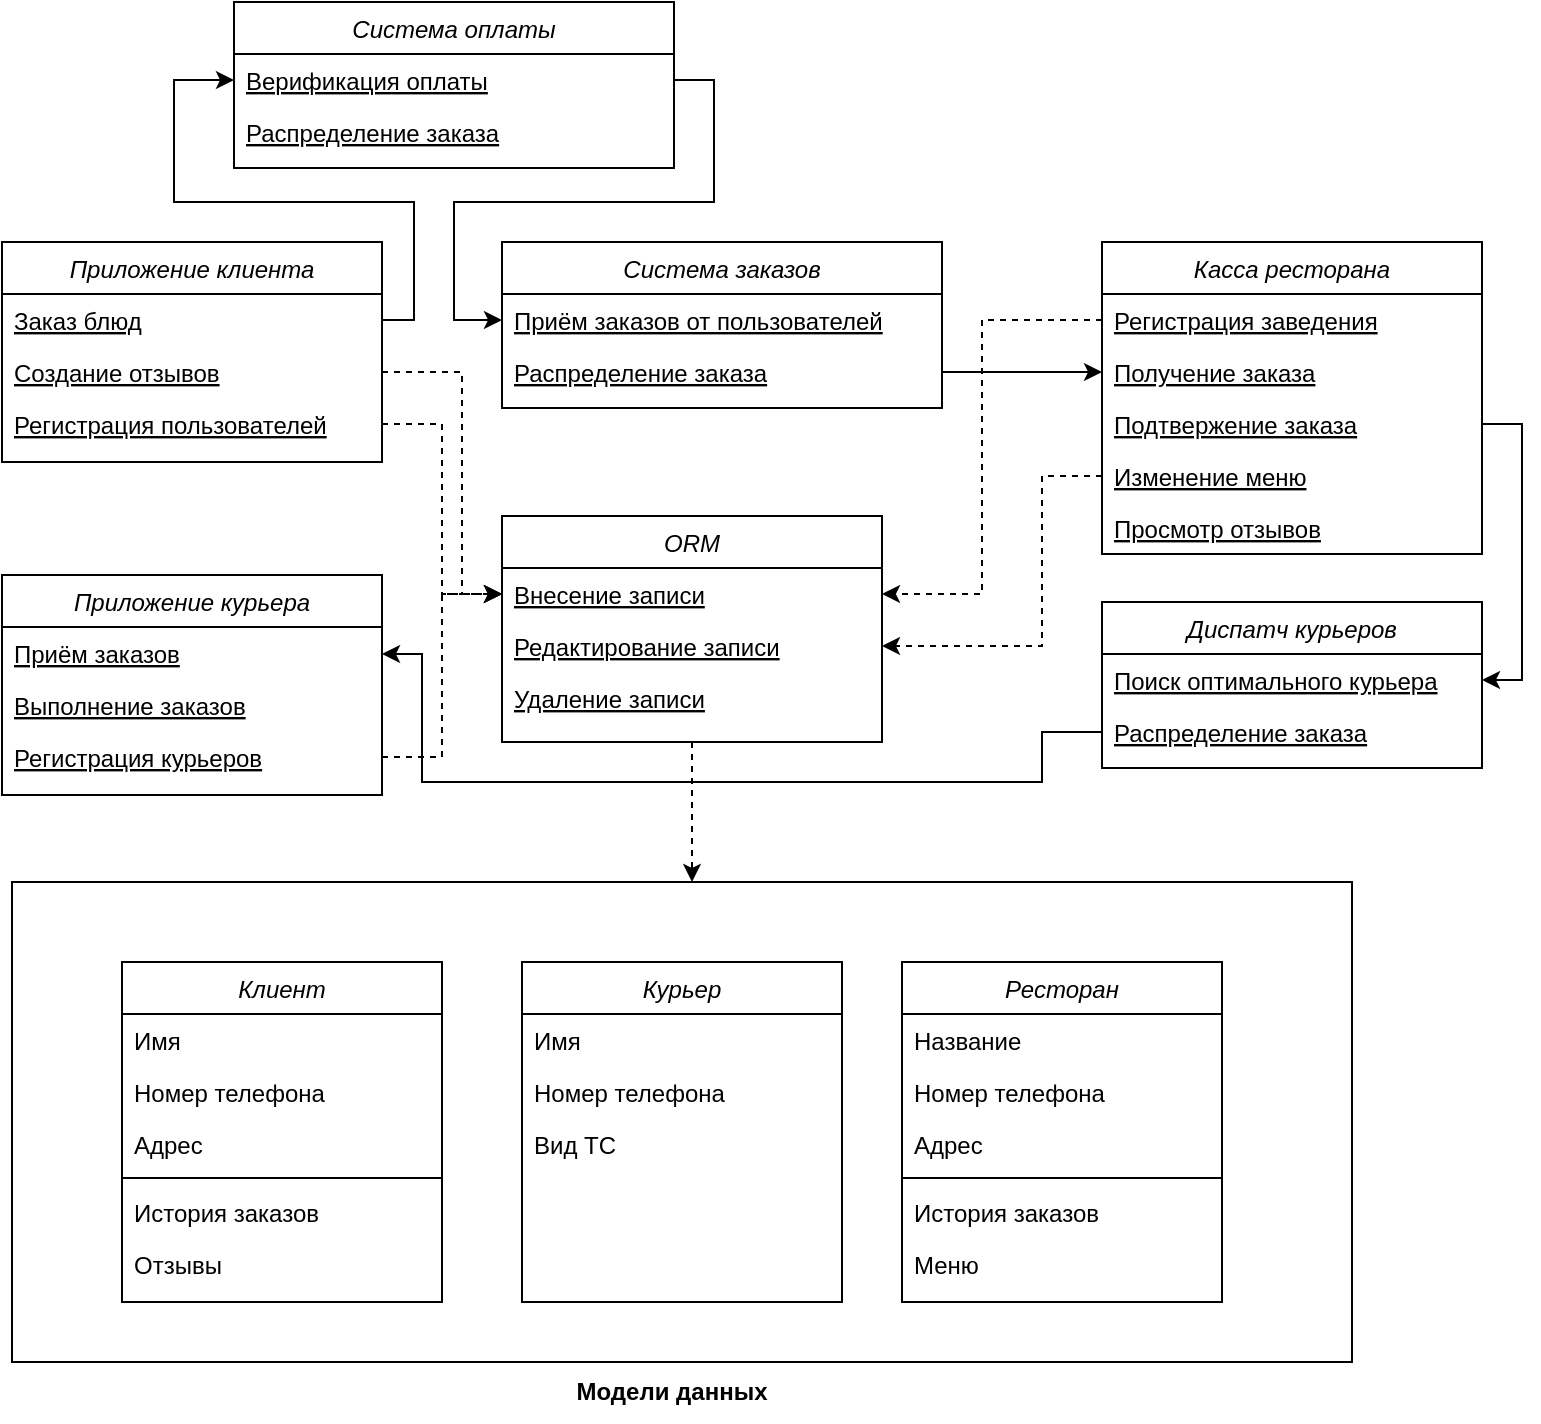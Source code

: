 <mxfile version="24.4.3" type="github">
  <diagram id="C5RBs43oDa-KdzZeNtuy" name="Page-1">
    <mxGraphModel dx="1327" dy="878" grid="1" gridSize="10" guides="1" tooltips="1" connect="1" arrows="1" fold="1" page="1" pageScale="1" pageWidth="827" pageHeight="1169" math="0" shadow="0">
      <root>
        <mxCell id="WIyWlLk6GJQsqaUBKTNV-0" />
        <mxCell id="WIyWlLk6GJQsqaUBKTNV-1" parent="WIyWlLk6GJQsqaUBKTNV-0" />
        <mxCell id="doInGaRVG07_CXaWK-MX-36" value="" style="rounded=0;whiteSpace=wrap;html=1;" parent="WIyWlLk6GJQsqaUBKTNV-1" vertex="1">
          <mxGeometry x="49" y="600" width="670" height="240" as="geometry" />
        </mxCell>
        <mxCell id="zkfFHV4jXpPFQw0GAbJ--0" value="Клиент" style="swimlane;fontStyle=2;align=center;verticalAlign=top;childLayout=stackLayout;horizontal=1;startSize=26;horizontalStack=0;resizeParent=1;resizeLast=0;collapsible=1;marginBottom=0;rounded=0;shadow=0;strokeWidth=1;fillStyle=solid;fillOpacity=100;" parent="WIyWlLk6GJQsqaUBKTNV-1" vertex="1">
          <mxGeometry x="104" y="640" width="160" height="170" as="geometry">
            <mxRectangle x="230" y="140" width="160" height="26" as="alternateBounds" />
          </mxGeometry>
        </mxCell>
        <mxCell id="zkfFHV4jXpPFQw0GAbJ--1" value="Имя" style="text;align=left;verticalAlign=top;spacingLeft=4;spacingRight=4;overflow=hidden;rotatable=0;points=[[0,0.5],[1,0.5]];portConstraint=eastwest;fillOpacity=100;" parent="zkfFHV4jXpPFQw0GAbJ--0" vertex="1">
          <mxGeometry y="26" width="160" height="26" as="geometry" />
        </mxCell>
        <mxCell id="zkfFHV4jXpPFQw0GAbJ--2" value="Номер телефона" style="text;align=left;verticalAlign=top;spacingLeft=4;spacingRight=4;overflow=hidden;rotatable=0;points=[[0,0.5],[1,0.5]];portConstraint=eastwest;rounded=0;shadow=0;html=0;fillOpacity=100;" parent="zkfFHV4jXpPFQw0GAbJ--0" vertex="1">
          <mxGeometry y="52" width="160" height="26" as="geometry" />
        </mxCell>
        <mxCell id="zkfFHV4jXpPFQw0GAbJ--3" value="Адрес" style="text;align=left;verticalAlign=top;spacingLeft=4;spacingRight=4;overflow=hidden;rotatable=0;points=[[0,0.5],[1,0.5]];portConstraint=eastwest;rounded=0;shadow=0;html=0;fillOpacity=100;" parent="zkfFHV4jXpPFQw0GAbJ--0" vertex="1">
          <mxGeometry y="78" width="160" height="26" as="geometry" />
        </mxCell>
        <mxCell id="zkfFHV4jXpPFQw0GAbJ--4" value="" style="line;html=1;strokeWidth=1;align=left;verticalAlign=middle;spacingTop=-1;spacingLeft=3;spacingRight=3;rotatable=0;labelPosition=right;points=[];portConstraint=eastwest;fillOpacity=100;" parent="zkfFHV4jXpPFQw0GAbJ--0" vertex="1">
          <mxGeometry y="104" width="160" height="8" as="geometry" />
        </mxCell>
        <mxCell id="doInGaRVG07_CXaWK-MX-0" value="История заказов" style="text;align=left;verticalAlign=top;spacingLeft=4;spacingRight=4;overflow=hidden;rotatable=0;points=[[0,0.5],[1,0.5]];portConstraint=eastwest;fontStyle=0;fillOpacity=100;" parent="zkfFHV4jXpPFQw0GAbJ--0" vertex="1">
          <mxGeometry y="112" width="160" height="26" as="geometry" />
        </mxCell>
        <mxCell id="doInGaRVG07_CXaWK-MX-2" value="Отзывы" style="text;align=left;verticalAlign=top;spacingLeft=4;spacingRight=4;overflow=hidden;rotatable=0;points=[[0,0.5],[1,0.5]];portConstraint=eastwest;fontStyle=0;fillOpacity=100;" parent="zkfFHV4jXpPFQw0GAbJ--0" vertex="1">
          <mxGeometry y="138" width="160" height="26" as="geometry" />
        </mxCell>
        <mxCell id="doInGaRVG07_CXaWK-MX-4" value="Курьер" style="swimlane;fontStyle=2;align=center;verticalAlign=top;childLayout=stackLayout;horizontal=1;startSize=26;horizontalStack=0;resizeParent=1;resizeLast=0;collapsible=1;marginBottom=0;rounded=0;shadow=0;strokeWidth=1;fillStyle=solid;fillOpacity=100;" parent="WIyWlLk6GJQsqaUBKTNV-1" vertex="1">
          <mxGeometry x="304" y="640" width="160" height="170" as="geometry">
            <mxRectangle x="230" y="140" width="160" height="26" as="alternateBounds" />
          </mxGeometry>
        </mxCell>
        <mxCell id="doInGaRVG07_CXaWK-MX-5" value="Имя" style="text;align=left;verticalAlign=top;spacingLeft=4;spacingRight=4;overflow=hidden;rotatable=0;points=[[0,0.5],[1,0.5]];portConstraint=eastwest;fillOpacity=100;" parent="doInGaRVG07_CXaWK-MX-4" vertex="1">
          <mxGeometry y="26" width="160" height="26" as="geometry" />
        </mxCell>
        <mxCell id="doInGaRVG07_CXaWK-MX-6" value="Номер телефона" style="text;align=left;verticalAlign=top;spacingLeft=4;spacingRight=4;overflow=hidden;rotatable=0;points=[[0,0.5],[1,0.5]];portConstraint=eastwest;rounded=0;shadow=0;html=0;fillOpacity=100;" parent="doInGaRVG07_CXaWK-MX-4" vertex="1">
          <mxGeometry y="52" width="160" height="26" as="geometry" />
        </mxCell>
        <mxCell id="doInGaRVG07_CXaWK-MX-7" value="Вид ТС" style="text;align=left;verticalAlign=top;spacingLeft=4;spacingRight=4;overflow=hidden;rotatable=0;points=[[0,0.5],[1,0.5]];portConstraint=eastwest;rounded=0;shadow=0;html=0;fillOpacity=100;" parent="doInGaRVG07_CXaWK-MX-4" vertex="1">
          <mxGeometry y="78" width="160" height="26" as="geometry" />
        </mxCell>
        <mxCell id="doInGaRVG07_CXaWK-MX-13" value="Ресторан" style="swimlane;fontStyle=2;align=center;verticalAlign=top;childLayout=stackLayout;horizontal=1;startSize=26;horizontalStack=0;resizeParent=1;resizeLast=0;collapsible=1;marginBottom=0;rounded=0;shadow=0;strokeWidth=1;fillStyle=solid;fillOpacity=100;" parent="WIyWlLk6GJQsqaUBKTNV-1" vertex="1">
          <mxGeometry x="494" y="640" width="160" height="170" as="geometry">
            <mxRectangle x="230" y="140" width="160" height="26" as="alternateBounds" />
          </mxGeometry>
        </mxCell>
        <mxCell id="doInGaRVG07_CXaWK-MX-14" value="Название" style="text;align=left;verticalAlign=top;spacingLeft=4;spacingRight=4;overflow=hidden;rotatable=0;points=[[0,0.5],[1,0.5]];portConstraint=eastwest;fillOpacity=100;" parent="doInGaRVG07_CXaWK-MX-13" vertex="1">
          <mxGeometry y="26" width="160" height="26" as="geometry" />
        </mxCell>
        <mxCell id="doInGaRVG07_CXaWK-MX-15" value="Номер телефона" style="text;align=left;verticalAlign=top;spacingLeft=4;spacingRight=4;overflow=hidden;rotatable=0;points=[[0,0.5],[1,0.5]];portConstraint=eastwest;rounded=0;shadow=0;html=0;fillOpacity=100;" parent="doInGaRVG07_CXaWK-MX-13" vertex="1">
          <mxGeometry y="52" width="160" height="26" as="geometry" />
        </mxCell>
        <mxCell id="doInGaRVG07_CXaWK-MX-16" value="Адрес" style="text;align=left;verticalAlign=top;spacingLeft=4;spacingRight=4;overflow=hidden;rotatable=0;points=[[0,0.5],[1,0.5]];portConstraint=eastwest;rounded=0;shadow=0;html=0;fillOpacity=100;" parent="doInGaRVG07_CXaWK-MX-13" vertex="1">
          <mxGeometry y="78" width="160" height="26" as="geometry" />
        </mxCell>
        <mxCell id="doInGaRVG07_CXaWK-MX-17" value="" style="line;html=1;strokeWidth=1;align=left;verticalAlign=middle;spacingTop=-1;spacingLeft=3;spacingRight=3;rotatable=0;labelPosition=right;points=[];portConstraint=eastwest;fillOpacity=100;" parent="doInGaRVG07_CXaWK-MX-13" vertex="1">
          <mxGeometry y="104" width="160" height="8" as="geometry" />
        </mxCell>
        <mxCell id="doInGaRVG07_CXaWK-MX-19" value="История заказов" style="text;align=left;verticalAlign=top;spacingLeft=4;spacingRight=4;overflow=hidden;rotatable=0;points=[[0,0.5],[1,0.5]];portConstraint=eastwest;fontStyle=0;fillOpacity=100;" parent="doInGaRVG07_CXaWK-MX-13" vertex="1">
          <mxGeometry y="112" width="160" height="26" as="geometry" />
        </mxCell>
        <mxCell id="doInGaRVG07_CXaWK-MX-20" value="Меню" style="text;align=left;verticalAlign=top;spacingLeft=4;spacingRight=4;overflow=hidden;rotatable=0;points=[[0,0.5],[1,0.5]];portConstraint=eastwest;fontStyle=0;fillOpacity=100;" parent="doInGaRVG07_CXaWK-MX-13" vertex="1">
          <mxGeometry y="138" width="160" height="28" as="geometry" />
        </mxCell>
        <mxCell id="doInGaRVG07_CXaWK-MX-26" value="Диспатч курьеров" style="swimlane;fontStyle=2;align=center;verticalAlign=top;childLayout=stackLayout;horizontal=1;startSize=26;horizontalStack=0;resizeParent=1;resizeLast=0;collapsible=1;marginBottom=0;rounded=0;shadow=0;strokeWidth=1;" parent="WIyWlLk6GJQsqaUBKTNV-1" vertex="1">
          <mxGeometry x="594" y="460" width="190" height="83" as="geometry">
            <mxRectangle x="230" y="140" width="160" height="26" as="alternateBounds" />
          </mxGeometry>
        </mxCell>
        <mxCell id="doInGaRVG07_CXaWK-MX-31" value="Поиск оптимального курьера" style="text;align=left;verticalAlign=top;spacingLeft=4;spacingRight=4;overflow=hidden;rotatable=0;points=[[0,0.5],[1,0.5]];portConstraint=eastwest;fontStyle=4" parent="doInGaRVG07_CXaWK-MX-26" vertex="1">
          <mxGeometry y="26" width="190" height="26" as="geometry" />
        </mxCell>
        <mxCell id="doInGaRVG07_CXaWK-MX-32" value="Распределение заказа" style="text;align=left;verticalAlign=top;spacingLeft=4;spacingRight=4;overflow=hidden;rotatable=0;points=[[0,0.5],[1,0.5]];portConstraint=eastwest;fontStyle=4" parent="doInGaRVG07_CXaWK-MX-26" vertex="1">
          <mxGeometry y="52" width="190" height="26" as="geometry" />
        </mxCell>
        <mxCell id="doInGaRVG07_CXaWK-MX-37" value="Модели данных" style="text;html=1;align=center;verticalAlign=middle;whiteSpace=wrap;rounded=0;fontStyle=1" parent="WIyWlLk6GJQsqaUBKTNV-1" vertex="1">
          <mxGeometry x="49" y="840" width="660" height="30" as="geometry" />
        </mxCell>
        <mxCell id="doInGaRVG07_CXaWK-MX-40" value="Касса ресторана" style="swimlane;fontStyle=2;align=center;verticalAlign=top;childLayout=stackLayout;horizontal=1;startSize=26;horizontalStack=0;resizeParent=1;resizeLast=0;collapsible=1;marginBottom=0;rounded=0;shadow=0;strokeWidth=1;" parent="WIyWlLk6GJQsqaUBKTNV-1" vertex="1">
          <mxGeometry x="594" y="280" width="190" height="156" as="geometry">
            <mxRectangle x="230" y="140" width="160" height="26" as="alternateBounds" />
          </mxGeometry>
        </mxCell>
        <mxCell id="doInGaRVG07_CXaWK-MX-56" value="Регистрация заведения" style="text;align=left;verticalAlign=top;spacingLeft=4;spacingRight=4;overflow=hidden;rotatable=0;points=[[0,0.5],[1,0.5]];portConstraint=eastwest;fontStyle=4" parent="doInGaRVG07_CXaWK-MX-40" vertex="1">
          <mxGeometry y="26" width="190" height="26" as="geometry" />
        </mxCell>
        <mxCell id="doInGaRVG07_CXaWK-MX-41" value="Получение заказа" style="text;align=left;verticalAlign=top;spacingLeft=4;spacingRight=4;overflow=hidden;rotatable=0;points=[[0,0.5],[1,0.5]];portConstraint=eastwest;fontStyle=4" parent="doInGaRVG07_CXaWK-MX-40" vertex="1">
          <mxGeometry y="52" width="190" height="26" as="geometry" />
        </mxCell>
        <mxCell id="doInGaRVG07_CXaWK-MX-42" value="Подтвержение заказа" style="text;align=left;verticalAlign=top;spacingLeft=4;spacingRight=4;overflow=hidden;rotatable=0;points=[[0,0.5],[1,0.5]];portConstraint=eastwest;fontStyle=4" parent="doInGaRVG07_CXaWK-MX-40" vertex="1">
          <mxGeometry y="78" width="190" height="26" as="geometry" />
        </mxCell>
        <mxCell id="doInGaRVG07_CXaWK-MX-43" value="Изменение меню" style="text;align=left;verticalAlign=top;spacingLeft=4;spacingRight=4;overflow=hidden;rotatable=0;points=[[0,0.5],[1,0.5]];portConstraint=eastwest;fontStyle=4" parent="doInGaRVG07_CXaWK-MX-40" vertex="1">
          <mxGeometry y="104" width="190" height="26" as="geometry" />
        </mxCell>
        <mxCell id="doInGaRVG07_CXaWK-MX-44" value="Просмотр отзывов" style="text;align=left;verticalAlign=top;spacingLeft=4;spacingRight=4;overflow=hidden;rotatable=0;points=[[0,0.5],[1,0.5]];portConstraint=eastwest;fontStyle=4" parent="doInGaRVG07_CXaWK-MX-40" vertex="1">
          <mxGeometry y="130" width="190" height="26" as="geometry" />
        </mxCell>
        <mxCell id="doInGaRVG07_CXaWK-MX-46" value="Приложение клиента" style="swimlane;fontStyle=2;align=center;verticalAlign=top;childLayout=stackLayout;horizontal=1;startSize=26;horizontalStack=0;resizeParent=1;resizeLast=0;collapsible=1;marginBottom=0;rounded=0;shadow=0;strokeWidth=1;" parent="WIyWlLk6GJQsqaUBKTNV-1" vertex="1">
          <mxGeometry x="44" y="280" width="190" height="110" as="geometry">
            <mxRectangle x="230" y="140" width="160" height="26" as="alternateBounds" />
          </mxGeometry>
        </mxCell>
        <mxCell id="doInGaRVG07_CXaWK-MX-48" value="Заказ блюд" style="text;align=left;verticalAlign=top;spacingLeft=4;spacingRight=4;overflow=hidden;rotatable=0;points=[[0,0.5],[1,0.5]];portConstraint=eastwest;fontStyle=4" parent="doInGaRVG07_CXaWK-MX-46" vertex="1">
          <mxGeometry y="26" width="190" height="26" as="geometry" />
        </mxCell>
        <mxCell id="doInGaRVG07_CXaWK-MX-51" value="Создание отзывов&#xa;" style="text;align=left;verticalAlign=top;spacingLeft=4;spacingRight=4;overflow=hidden;rotatable=0;points=[[0,0.5],[1,0.5]];portConstraint=eastwest;fontStyle=4" parent="doInGaRVG07_CXaWK-MX-46" vertex="1">
          <mxGeometry y="52" width="190" height="26" as="geometry" />
        </mxCell>
        <mxCell id="doInGaRVG07_CXaWK-MX-47" value="Регистрация пользователей" style="text;align=left;verticalAlign=top;spacingLeft=4;spacingRight=4;overflow=hidden;rotatable=0;points=[[0,0.5],[1,0.5]];portConstraint=eastwest;fontStyle=4" parent="doInGaRVG07_CXaWK-MX-46" vertex="1">
          <mxGeometry y="78" width="190" height="26" as="geometry" />
        </mxCell>
        <mxCell id="doInGaRVG07_CXaWK-MX-53" value="Система заказов" style="swimlane;fontStyle=2;align=center;verticalAlign=top;childLayout=stackLayout;horizontal=1;startSize=26;horizontalStack=0;resizeParent=1;resizeLast=0;collapsible=1;marginBottom=0;rounded=0;shadow=0;strokeWidth=1;" parent="WIyWlLk6GJQsqaUBKTNV-1" vertex="1">
          <mxGeometry x="294" y="280" width="220" height="83" as="geometry">
            <mxRectangle x="230" y="140" width="160" height="26" as="alternateBounds" />
          </mxGeometry>
        </mxCell>
        <mxCell id="doInGaRVG07_CXaWK-MX-54" value="Приём заказов от пользователей" style="text;align=left;verticalAlign=top;spacingLeft=4;spacingRight=4;overflow=hidden;rotatable=0;points=[[0,0.5],[1,0.5]];portConstraint=eastwest;fontStyle=4" parent="doInGaRVG07_CXaWK-MX-53" vertex="1">
          <mxGeometry y="26" width="220" height="26" as="geometry" />
        </mxCell>
        <mxCell id="doInGaRVG07_CXaWK-MX-55" value="Распределение заказа" style="text;align=left;verticalAlign=top;spacingLeft=4;spacingRight=4;overflow=hidden;rotatable=0;points=[[0,0.5],[1,0.5]];portConstraint=eastwest;fontStyle=4" parent="doInGaRVG07_CXaWK-MX-53" vertex="1">
          <mxGeometry y="52" width="220" height="26" as="geometry" />
        </mxCell>
        <mxCell id="doInGaRVG07_CXaWK-MX-73" style="edgeStyle=orthogonalEdgeStyle;rounded=0;orthogonalLoop=1;jettySize=auto;html=1;dashed=1;" parent="WIyWlLk6GJQsqaUBKTNV-1" source="doInGaRVG07_CXaWK-MX-57" target="doInGaRVG07_CXaWK-MX-36" edge="1">
          <mxGeometry relative="1" as="geometry">
            <Array as="points">
              <mxPoint x="389" y="600" />
              <mxPoint x="389" y="600" />
            </Array>
          </mxGeometry>
        </mxCell>
        <mxCell id="doInGaRVG07_CXaWK-MX-57" value="ORM" style="swimlane;fontStyle=2;align=center;verticalAlign=top;childLayout=stackLayout;horizontal=1;startSize=26;horizontalStack=0;resizeParent=1;resizeLast=0;collapsible=1;marginBottom=0;rounded=0;shadow=0;strokeWidth=1;" parent="WIyWlLk6GJQsqaUBKTNV-1" vertex="1">
          <mxGeometry x="294" y="417" width="190" height="113" as="geometry">
            <mxRectangle x="230" y="140" width="160" height="26" as="alternateBounds" />
          </mxGeometry>
        </mxCell>
        <mxCell id="doInGaRVG07_CXaWK-MX-58" value="Внесение записи" style="text;align=left;verticalAlign=top;spacingLeft=4;spacingRight=4;overflow=hidden;rotatable=0;points=[[0,0.5],[1,0.5]];portConstraint=eastwest;fontStyle=4" parent="doInGaRVG07_CXaWK-MX-57" vertex="1">
          <mxGeometry y="26" width="190" height="26" as="geometry" />
        </mxCell>
        <mxCell id="doInGaRVG07_CXaWK-MX-59" value="Редактирование записи" style="text;align=left;verticalAlign=top;spacingLeft=4;spacingRight=4;overflow=hidden;rotatable=0;points=[[0,0.5],[1,0.5]];portConstraint=eastwest;fontStyle=4" parent="doInGaRVG07_CXaWK-MX-57" vertex="1">
          <mxGeometry y="52" width="190" height="26" as="geometry" />
        </mxCell>
        <mxCell id="doInGaRVG07_CXaWK-MX-60" value="Удаление записи" style="text;align=left;verticalAlign=top;spacingLeft=4;spacingRight=4;overflow=hidden;rotatable=0;points=[[0,0.5],[1,0.5]];portConstraint=eastwest;fontStyle=4" parent="doInGaRVG07_CXaWK-MX-57" vertex="1">
          <mxGeometry y="78" width="190" height="26" as="geometry" />
        </mxCell>
        <mxCell id="doInGaRVG07_CXaWK-MX-67" style="edgeStyle=orthogonalEdgeStyle;rounded=0;orthogonalLoop=1;jettySize=auto;html=1;fontStyle=1;entryX=0;entryY=0.5;entryDx=0;entryDy=0;" parent="WIyWlLk6GJQsqaUBKTNV-1" source="doInGaRVG07_CXaWK-MX-48" target="1PYABPLIySEXOZa6A58P-1" edge="1">
          <mxGeometry relative="1" as="geometry">
            <Array as="points">
              <mxPoint x="250" y="319" />
              <mxPoint x="250" y="260" />
              <mxPoint x="130" y="260" />
              <mxPoint x="130" y="199" />
            </Array>
          </mxGeometry>
        </mxCell>
        <mxCell id="doInGaRVG07_CXaWK-MX-68" style="edgeStyle=orthogonalEdgeStyle;rounded=0;orthogonalLoop=1;jettySize=auto;html=1;dashed=1;" parent="WIyWlLk6GJQsqaUBKTNV-1" source="doInGaRVG07_CXaWK-MX-56" target="doInGaRVG07_CXaWK-MX-58" edge="1">
          <mxGeometry relative="1" as="geometry">
            <Array as="points">
              <mxPoint x="534" y="319" />
              <mxPoint x="534" y="456" />
            </Array>
          </mxGeometry>
        </mxCell>
        <mxCell id="doInGaRVG07_CXaWK-MX-69" style="edgeStyle=orthogonalEdgeStyle;rounded=0;orthogonalLoop=1;jettySize=auto;html=1;dashed=1;" parent="WIyWlLk6GJQsqaUBKTNV-1" source="doInGaRVG07_CXaWK-MX-47" target="doInGaRVG07_CXaWK-MX-58" edge="1">
          <mxGeometry relative="1" as="geometry">
            <Array as="points">
              <mxPoint x="264" y="371" />
              <mxPoint x="264" y="456" />
            </Array>
          </mxGeometry>
        </mxCell>
        <mxCell id="doInGaRVG07_CXaWK-MX-70" style="edgeStyle=orthogonalEdgeStyle;rounded=0;orthogonalLoop=1;jettySize=auto;html=1;entryX=0;entryY=0.5;entryDx=0;entryDy=0;" parent="WIyWlLk6GJQsqaUBKTNV-1" source="doInGaRVG07_CXaWK-MX-55" target="doInGaRVG07_CXaWK-MX-41" edge="1">
          <mxGeometry relative="1" as="geometry" />
        </mxCell>
        <mxCell id="doInGaRVG07_CXaWK-MX-71" style="edgeStyle=orthogonalEdgeStyle;rounded=0;orthogonalLoop=1;jettySize=auto;html=1;exitX=0;exitY=0.5;exitDx=0;exitDy=0;dashed=1;" parent="WIyWlLk6GJQsqaUBKTNV-1" source="doInGaRVG07_CXaWK-MX-43" target="doInGaRVG07_CXaWK-MX-59" edge="1">
          <mxGeometry relative="1" as="geometry">
            <Array as="points">
              <mxPoint x="564" y="397" />
              <mxPoint x="564" y="482" />
            </Array>
          </mxGeometry>
        </mxCell>
        <mxCell id="doInGaRVG07_CXaWK-MX-72" style="edgeStyle=orthogonalEdgeStyle;rounded=0;orthogonalLoop=1;jettySize=auto;html=1;dashed=1;" parent="WIyWlLk6GJQsqaUBKTNV-1" source="doInGaRVG07_CXaWK-MX-51" target="doInGaRVG07_CXaWK-MX-58" edge="1">
          <mxGeometry relative="1" as="geometry">
            <Array as="points">
              <mxPoint x="274" y="345" />
              <mxPoint x="274" y="456" />
            </Array>
          </mxGeometry>
        </mxCell>
        <mxCell id="doInGaRVG07_CXaWK-MX-77" value="Приложение курьера" style="swimlane;fontStyle=2;align=center;verticalAlign=top;childLayout=stackLayout;horizontal=1;startSize=26;horizontalStack=0;resizeParent=1;resizeLast=0;collapsible=1;marginBottom=0;rounded=0;shadow=0;strokeWidth=1;" parent="WIyWlLk6GJQsqaUBKTNV-1" vertex="1">
          <mxGeometry x="44" y="446.5" width="190" height="110" as="geometry">
            <mxRectangle x="230" y="140" width="160" height="26" as="alternateBounds" />
          </mxGeometry>
        </mxCell>
        <mxCell id="doInGaRVG07_CXaWK-MX-78" value="Приём заказов" style="text;align=left;verticalAlign=top;spacingLeft=4;spacingRight=4;overflow=hidden;rotatable=0;points=[[0,0.5],[1,0.5]];portConstraint=eastwest;fontStyle=4" parent="doInGaRVG07_CXaWK-MX-77" vertex="1">
          <mxGeometry y="26" width="190" height="26" as="geometry" />
        </mxCell>
        <mxCell id="doInGaRVG07_CXaWK-MX-79" value="Выполнение заказов" style="text;align=left;verticalAlign=top;spacingLeft=4;spacingRight=4;overflow=hidden;rotatable=0;points=[[0,0.5],[1,0.5]];portConstraint=eastwest;fontStyle=4" parent="doInGaRVG07_CXaWK-MX-77" vertex="1">
          <mxGeometry y="52" width="190" height="26" as="geometry" />
        </mxCell>
        <mxCell id="doInGaRVG07_CXaWK-MX-80" value="Регистрация курьеров" style="text;align=left;verticalAlign=top;spacingLeft=4;spacingRight=4;overflow=hidden;rotatable=0;points=[[0,0.5],[1,0.5]];portConstraint=eastwest;fontStyle=4" parent="doInGaRVG07_CXaWK-MX-77" vertex="1">
          <mxGeometry y="78" width="190" height="26" as="geometry" />
        </mxCell>
        <mxCell id="doInGaRVG07_CXaWK-MX-82" style="edgeStyle=orthogonalEdgeStyle;rounded=0;orthogonalLoop=1;jettySize=auto;html=1;dashed=1;" parent="WIyWlLk6GJQsqaUBKTNV-1" source="doInGaRVG07_CXaWK-MX-80" target="doInGaRVG07_CXaWK-MX-58" edge="1">
          <mxGeometry relative="1" as="geometry" />
        </mxCell>
        <mxCell id="doInGaRVG07_CXaWK-MX-84" style="edgeStyle=orthogonalEdgeStyle;rounded=0;orthogonalLoop=1;jettySize=auto;html=1;exitX=0;exitY=0.5;exitDx=0;exitDy=0;" parent="WIyWlLk6GJQsqaUBKTNV-1" source="doInGaRVG07_CXaWK-MX-32" target="doInGaRVG07_CXaWK-MX-78" edge="1">
          <mxGeometry relative="1" as="geometry">
            <Array as="points">
              <mxPoint x="564" y="525" />
              <mxPoint x="564" y="550" />
              <mxPoint x="254" y="550" />
              <mxPoint x="254" y="486" />
            </Array>
          </mxGeometry>
        </mxCell>
        <mxCell id="1PYABPLIySEXOZa6A58P-0" value="Система оплаты" style="swimlane;fontStyle=2;align=center;verticalAlign=top;childLayout=stackLayout;horizontal=1;startSize=26;horizontalStack=0;resizeParent=1;resizeLast=0;collapsible=1;marginBottom=0;rounded=0;shadow=0;strokeWidth=1;" vertex="1" parent="WIyWlLk6GJQsqaUBKTNV-1">
          <mxGeometry x="160" y="160" width="220" height="83" as="geometry">
            <mxRectangle x="230" y="140" width="160" height="26" as="alternateBounds" />
          </mxGeometry>
        </mxCell>
        <mxCell id="1PYABPLIySEXOZa6A58P-1" value="Верификация оплаты" style="text;align=left;verticalAlign=top;spacingLeft=4;spacingRight=4;overflow=hidden;rotatable=0;points=[[0,0.5],[1,0.5]];portConstraint=eastwest;fontStyle=4" vertex="1" parent="1PYABPLIySEXOZa6A58P-0">
          <mxGeometry y="26" width="220" height="26" as="geometry" />
        </mxCell>
        <mxCell id="1PYABPLIySEXOZa6A58P-2" value="Распределение заказа" style="text;align=left;verticalAlign=top;spacingLeft=4;spacingRight=4;overflow=hidden;rotatable=0;points=[[0,0.5],[1,0.5]];portConstraint=eastwest;fontStyle=4" vertex="1" parent="1PYABPLIySEXOZa6A58P-0">
          <mxGeometry y="52" width="220" height="26" as="geometry" />
        </mxCell>
        <mxCell id="1PYABPLIySEXOZa6A58P-3" style="edgeStyle=orthogonalEdgeStyle;rounded=0;orthogonalLoop=1;jettySize=auto;html=1;entryX=0;entryY=0.5;entryDx=0;entryDy=0;" edge="1" parent="WIyWlLk6GJQsqaUBKTNV-1" source="1PYABPLIySEXOZa6A58P-1" target="doInGaRVG07_CXaWK-MX-54">
          <mxGeometry relative="1" as="geometry">
            <Array as="points">
              <mxPoint x="400" y="199" />
              <mxPoint x="400" y="260" />
              <mxPoint x="270" y="260" />
              <mxPoint x="270" y="319" />
            </Array>
          </mxGeometry>
        </mxCell>
        <mxCell id="1PYABPLIySEXOZa6A58P-5" style="edgeStyle=orthogonalEdgeStyle;rounded=0;orthogonalLoop=1;jettySize=auto;html=1;entryX=1;entryY=0.5;entryDx=0;entryDy=0;exitX=1;exitY=0.5;exitDx=0;exitDy=0;" edge="1" parent="WIyWlLk6GJQsqaUBKTNV-1" source="doInGaRVG07_CXaWK-MX-42" target="doInGaRVG07_CXaWK-MX-31">
          <mxGeometry relative="1" as="geometry" />
        </mxCell>
      </root>
    </mxGraphModel>
  </diagram>
</mxfile>

